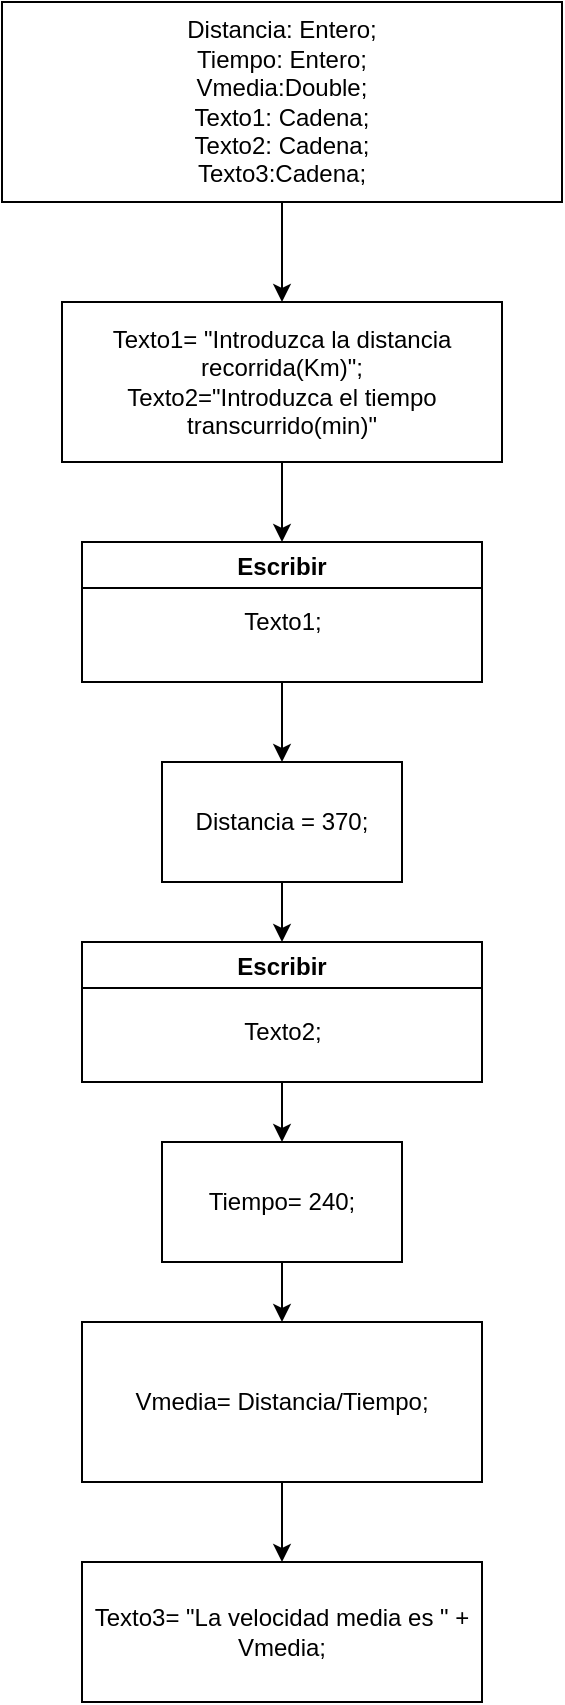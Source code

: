 <mxfile version="16.5.6" type="device"><diagram id="C5RBs43oDa-KdzZeNtuy" name="Page-1"><mxGraphModel dx="1422" dy="737" grid="1" gridSize="10" guides="1" tooltips="1" connect="1" arrows="1" fold="1" page="1" pageScale="1" pageWidth="827" pageHeight="1169" math="0" shadow="0"><root><mxCell id="WIyWlLk6GJQsqaUBKTNV-0"/><mxCell id="WIyWlLk6GJQsqaUBKTNV-1" parent="WIyWlLk6GJQsqaUBKTNV-0"/><mxCell id="9tQd3W28z2V4880aKM89-3" style="edgeStyle=orthogonalEdgeStyle;rounded=0;orthogonalLoop=1;jettySize=auto;html=1;exitX=0.5;exitY=1;exitDx=0;exitDy=0;entryX=0.5;entryY=0;entryDx=0;entryDy=0;" edge="1" parent="WIyWlLk6GJQsqaUBKTNV-1" source="9tQd3W28z2V4880aKM89-0" target="9tQd3W28z2V4880aKM89-2"><mxGeometry relative="1" as="geometry"/></mxCell><mxCell id="9tQd3W28z2V4880aKM89-0" value="Distancia: Entero;&lt;br&gt;Tiempo: Entero;&lt;br&gt;Vmedia:Double;&lt;br&gt;Texto1: Cadena;&lt;br&gt;Texto2: Cadena;&lt;br&gt;Texto3:Cadena;" style="rounded=0;whiteSpace=wrap;html=1;" vertex="1" parent="WIyWlLk6GJQsqaUBKTNV-1"><mxGeometry x="250" y="60" width="280" height="100" as="geometry"/></mxCell><mxCell id="9tQd3W28z2V4880aKM89-5" style="edgeStyle=orthogonalEdgeStyle;rounded=0;orthogonalLoop=1;jettySize=auto;html=1;exitX=0.5;exitY=1;exitDx=0;exitDy=0;entryX=0.5;entryY=0;entryDx=0;entryDy=0;" edge="1" parent="WIyWlLk6GJQsqaUBKTNV-1" source="9tQd3W28z2V4880aKM89-2"><mxGeometry relative="1" as="geometry"><mxPoint x="390" y="330" as="targetPoint"/></mxGeometry></mxCell><mxCell id="9tQd3W28z2V4880aKM89-2" value="Texto1= &quot;Introduzca la distancia recorrida(Km)&quot;;&lt;br&gt;Texto2=&quot;Introduzca el tiempo transcurrido(min)&quot;" style="rounded=0;whiteSpace=wrap;html=1;" vertex="1" parent="WIyWlLk6GJQsqaUBKTNV-1"><mxGeometry x="280" y="210" width="220" height="80" as="geometry"/></mxCell><mxCell id="9tQd3W28z2V4880aKM89-9" value="" style="edgeStyle=orthogonalEdgeStyle;rounded=0;orthogonalLoop=1;jettySize=auto;html=1;" edge="1" parent="WIyWlLk6GJQsqaUBKTNV-1" source="9tQd3W28z2V4880aKM89-6" target="9tQd3W28z2V4880aKM89-8"><mxGeometry relative="1" as="geometry"/></mxCell><mxCell id="9tQd3W28z2V4880aKM89-6" value="Escribir" style="swimlane;" vertex="1" parent="WIyWlLk6GJQsqaUBKTNV-1"><mxGeometry x="290" y="330" width="200" height="70" as="geometry"/></mxCell><mxCell id="9tQd3W28z2V4880aKM89-7" value="Texto1;" style="text;html=1;align=center;verticalAlign=middle;resizable=0;points=[];autosize=1;strokeColor=none;fillColor=none;" vertex="1" parent="WIyWlLk6GJQsqaUBKTNV-1"><mxGeometry x="365" y="360" width="50" height="20" as="geometry"/></mxCell><mxCell id="9tQd3W28z2V4880aKM89-13" style="edgeStyle=orthogonalEdgeStyle;rounded=0;orthogonalLoop=1;jettySize=auto;html=1;exitX=0.5;exitY=1;exitDx=0;exitDy=0;entryX=0.5;entryY=0;entryDx=0;entryDy=0;" edge="1" parent="WIyWlLk6GJQsqaUBKTNV-1" source="9tQd3W28z2V4880aKM89-8" target="9tQd3W28z2V4880aKM89-12"><mxGeometry relative="1" as="geometry"/></mxCell><mxCell id="9tQd3W28z2V4880aKM89-8" value="Distancia = 370;" style="rounded=0;whiteSpace=wrap;html=1;" vertex="1" parent="WIyWlLk6GJQsqaUBKTNV-1"><mxGeometry x="330" y="440" width="120" height="60" as="geometry"/></mxCell><mxCell id="9tQd3W28z2V4880aKM89-16" style="edgeStyle=orthogonalEdgeStyle;rounded=0;orthogonalLoop=1;jettySize=auto;html=1;exitX=0.5;exitY=1;exitDx=0;exitDy=0;entryX=0.5;entryY=0;entryDx=0;entryDy=0;" edge="1" parent="WIyWlLk6GJQsqaUBKTNV-1" source="9tQd3W28z2V4880aKM89-12" target="9tQd3W28z2V4880aKM89-15"><mxGeometry relative="1" as="geometry"/></mxCell><mxCell id="9tQd3W28z2V4880aKM89-12" value="Escribir" style="swimlane;" vertex="1" parent="WIyWlLk6GJQsqaUBKTNV-1"><mxGeometry x="290" y="530" width="200" height="70" as="geometry"/></mxCell><mxCell id="9tQd3W28z2V4880aKM89-14" value="Texto2;" style="text;html=1;align=center;verticalAlign=middle;resizable=0;points=[];autosize=1;strokeColor=none;fillColor=none;" vertex="1" parent="9tQd3W28z2V4880aKM89-12"><mxGeometry x="75" y="34.5" width="50" height="20" as="geometry"/></mxCell><mxCell id="9tQd3W28z2V4880aKM89-20" style="edgeStyle=orthogonalEdgeStyle;rounded=0;orthogonalLoop=1;jettySize=auto;html=1;entryX=0.5;entryY=0;entryDx=0;entryDy=0;" edge="1" parent="WIyWlLk6GJQsqaUBKTNV-1" source="9tQd3W28z2V4880aKM89-15" target="9tQd3W28z2V4880aKM89-17"><mxGeometry relative="1" as="geometry"/></mxCell><mxCell id="9tQd3W28z2V4880aKM89-15" value="Tiempo= 240;" style="rounded=0;whiteSpace=wrap;html=1;" vertex="1" parent="WIyWlLk6GJQsqaUBKTNV-1"><mxGeometry x="330" y="630" width="120" height="60" as="geometry"/></mxCell><mxCell id="9tQd3W28z2V4880aKM89-22" style="edgeStyle=orthogonalEdgeStyle;rounded=0;orthogonalLoop=1;jettySize=auto;html=1;exitX=0.5;exitY=1;exitDx=0;exitDy=0;entryX=0.5;entryY=0;entryDx=0;entryDy=0;" edge="1" parent="WIyWlLk6GJQsqaUBKTNV-1" source="9tQd3W28z2V4880aKM89-17" target="9tQd3W28z2V4880aKM89-21"><mxGeometry relative="1" as="geometry"/></mxCell><mxCell id="9tQd3W28z2V4880aKM89-17" value="Vmedia= Distancia/Tiempo;" style="rounded=0;whiteSpace=wrap;html=1;" vertex="1" parent="WIyWlLk6GJQsqaUBKTNV-1"><mxGeometry x="290" y="720" width="200" height="80" as="geometry"/></mxCell><mxCell id="9tQd3W28z2V4880aKM89-21" value="Texto3= &quot;La velocidad media es &quot; + Vmedia;" style="rounded=0;whiteSpace=wrap;html=1;" vertex="1" parent="WIyWlLk6GJQsqaUBKTNV-1"><mxGeometry x="290" y="840" width="200" height="70" as="geometry"/></mxCell></root></mxGraphModel></diagram></mxfile>